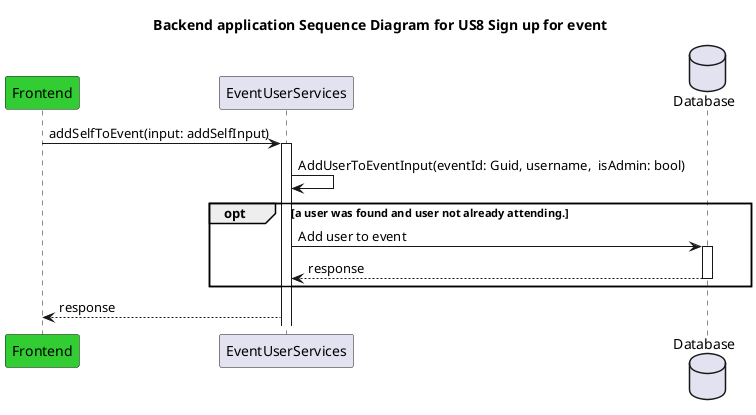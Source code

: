 @startuml "System sequence diagram for US1, and US2"
title Backend application Sequence Diagram for US8 Sign up for event

participant "Frontend" as ep #LimeGreen
participant "EventUserServices" as eus
database "Database" as db

ep -> eus: addSelfToEvent(input: addSelfInput)
activate eus
eus -> eus: AddUserToEventInput(eventId: Guid, username,  isAdmin: bool)
opt a user was found and user not already attending.
eus -> db : Add user to event 
activate db
db --> eus: response

deactivate db
end opt

eus --> ep: response
@enduml
